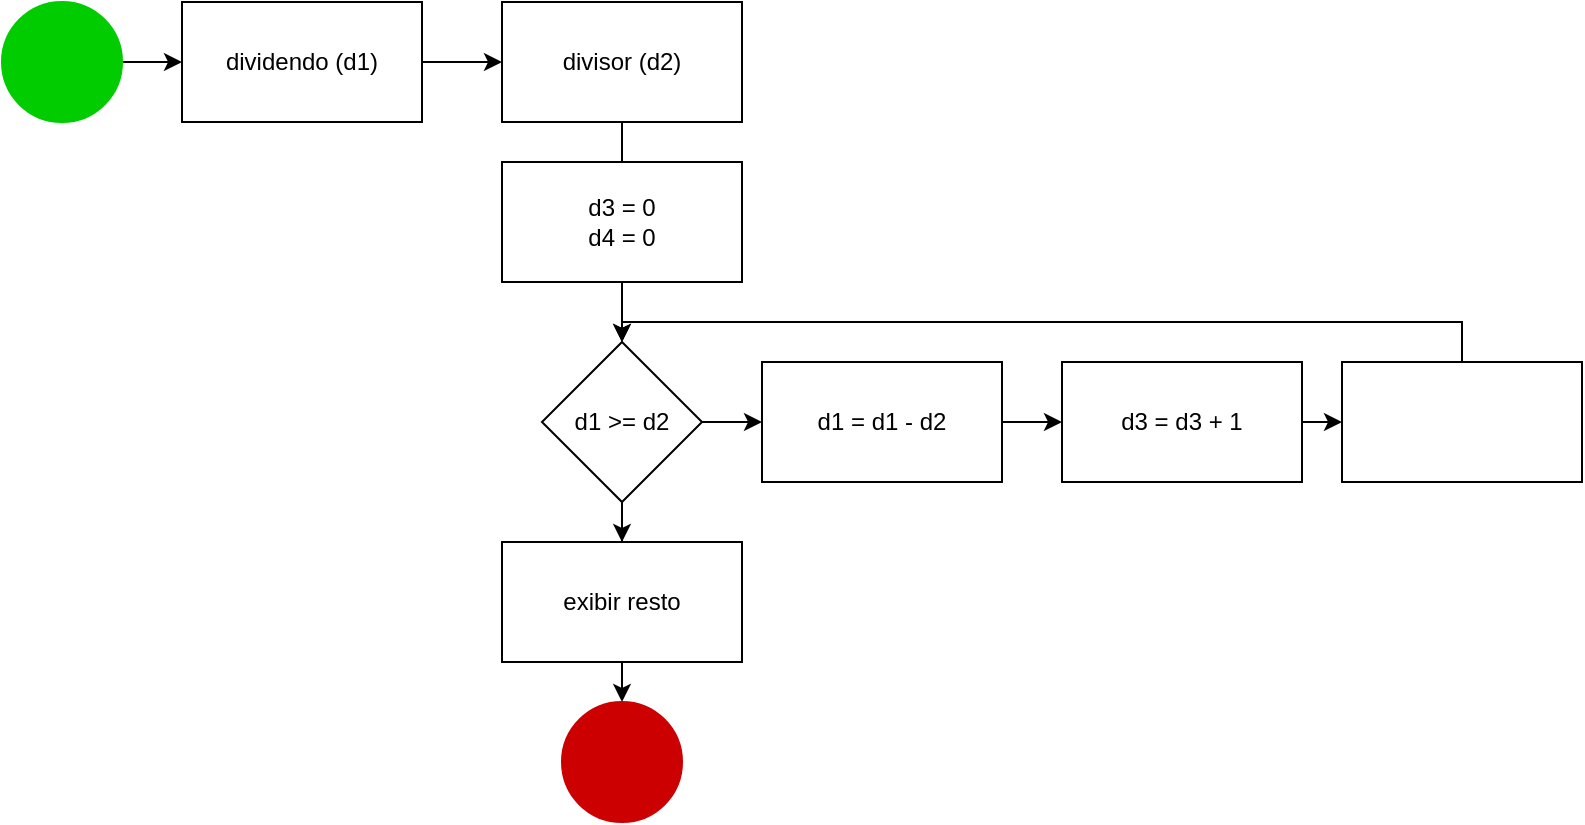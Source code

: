 <mxfile version="28.0.6">
  <diagram name="Diagrama Resto Divisão" id="kKyDyJnYF57axxgwC6yv">
    <mxGraphModel dx="846" dy="516" grid="1" gridSize="10" guides="1" tooltips="1" connect="1" arrows="1" fold="1" page="1" pageScale="1" pageWidth="827" pageHeight="1169" math="0" shadow="0">
      <root>
        <mxCell id="0" />
        <mxCell id="1" parent="0" />
        <mxCell id="AqMV_YS9l6lvd5n9nkR--2" style="edgeStyle=orthogonalEdgeStyle;rounded=0;orthogonalLoop=1;jettySize=auto;html=1;exitX=1;exitY=0.5;exitDx=0;exitDy=0;" edge="1" parent="1" source="AqMV_YS9l6lvd5n9nkR--1" target="AqMV_YS9l6lvd5n9nkR--3">
          <mxGeometry relative="1" as="geometry">
            <mxPoint x="240" y="190" as="targetPoint" />
          </mxGeometry>
        </mxCell>
        <mxCell id="AqMV_YS9l6lvd5n9nkR--1" value="" style="ellipse;whiteSpace=wrap;html=1;aspect=fixed;strokeColor=#00CC00;fillColor=#00CC00;" vertex="1" parent="1">
          <mxGeometry x="150" y="150" width="60" height="60" as="geometry" />
        </mxCell>
        <mxCell id="AqMV_YS9l6lvd5n9nkR--4" style="edgeStyle=orthogonalEdgeStyle;rounded=0;orthogonalLoop=1;jettySize=auto;html=1;exitX=1;exitY=0.5;exitDx=0;exitDy=0;" edge="1" parent="1" source="AqMV_YS9l6lvd5n9nkR--3" target="AqMV_YS9l6lvd5n9nkR--5">
          <mxGeometry relative="1" as="geometry">
            <mxPoint x="440" y="190" as="targetPoint" />
          </mxGeometry>
        </mxCell>
        <mxCell id="AqMV_YS9l6lvd5n9nkR--3" value="dividendo (d1)" style="rounded=0;whiteSpace=wrap;html=1;" vertex="1" parent="1">
          <mxGeometry x="240" y="150" width="120" height="60" as="geometry" />
        </mxCell>
        <mxCell id="AqMV_YS9l6lvd5n9nkR--6" style="edgeStyle=orthogonalEdgeStyle;rounded=0;orthogonalLoop=1;jettySize=auto;html=1;exitX=0.5;exitY=1;exitDx=0;exitDy=0;" edge="1" parent="1" source="AqMV_YS9l6lvd5n9nkR--5">
          <mxGeometry relative="1" as="geometry">
            <mxPoint x="460" y="240" as="targetPoint" />
          </mxGeometry>
        </mxCell>
        <mxCell id="AqMV_YS9l6lvd5n9nkR--5" value="divisor (d2)" style="rounded=0;whiteSpace=wrap;html=1;" vertex="1" parent="1">
          <mxGeometry x="400" y="150" width="120" height="60" as="geometry" />
        </mxCell>
        <mxCell id="AqMV_YS9l6lvd5n9nkR--18" style="edgeStyle=orthogonalEdgeStyle;rounded=0;orthogonalLoop=1;jettySize=auto;html=1;exitX=0.5;exitY=1;exitDx=0;exitDy=0;" edge="1" parent="1" source="AqMV_YS9l6lvd5n9nkR--12" target="AqMV_YS9l6lvd5n9nkR--21">
          <mxGeometry relative="1" as="geometry">
            <mxPoint x="460" y="320" as="targetPoint" />
          </mxGeometry>
        </mxCell>
        <mxCell id="AqMV_YS9l6lvd5n9nkR--12" value="d3 = 0&lt;div&gt;d4 = 0&lt;/div&gt;" style="whiteSpace=wrap;html=1;rounded=0;" vertex="1" parent="1">
          <mxGeometry x="400" y="230" width="120" height="60" as="geometry" />
        </mxCell>
        <mxCell id="AqMV_YS9l6lvd5n9nkR--22" style="edgeStyle=orthogonalEdgeStyle;rounded=0;orthogonalLoop=1;jettySize=auto;html=1;exitX=1;exitY=0.5;exitDx=0;exitDy=0;" edge="1" parent="1" source="AqMV_YS9l6lvd5n9nkR--21" target="AqMV_YS9l6lvd5n9nkR--23">
          <mxGeometry relative="1" as="geometry">
            <mxPoint x="540" y="360" as="targetPoint" />
          </mxGeometry>
        </mxCell>
        <mxCell id="AqMV_YS9l6lvd5n9nkR--29" style="edgeStyle=orthogonalEdgeStyle;rounded=0;orthogonalLoop=1;jettySize=auto;html=1;exitX=0.5;exitY=1;exitDx=0;exitDy=0;" edge="1" parent="1" source="AqMV_YS9l6lvd5n9nkR--21" target="AqMV_YS9l6lvd5n9nkR--30">
          <mxGeometry relative="1" as="geometry">
            <mxPoint x="460" y="440" as="targetPoint" />
          </mxGeometry>
        </mxCell>
        <mxCell id="AqMV_YS9l6lvd5n9nkR--21" value="d1 &amp;gt;= d2" style="rhombus;whiteSpace=wrap;html=1;" vertex="1" parent="1">
          <mxGeometry x="420" y="320" width="80" height="80" as="geometry" />
        </mxCell>
        <mxCell id="AqMV_YS9l6lvd5n9nkR--24" style="edgeStyle=orthogonalEdgeStyle;rounded=0;orthogonalLoop=1;jettySize=auto;html=1;exitX=1;exitY=0.5;exitDx=0;exitDy=0;" edge="1" parent="1" source="AqMV_YS9l6lvd5n9nkR--23" target="AqMV_YS9l6lvd5n9nkR--25">
          <mxGeometry relative="1" as="geometry">
            <mxPoint x="690" y="360" as="targetPoint" />
          </mxGeometry>
        </mxCell>
        <mxCell id="AqMV_YS9l6lvd5n9nkR--23" value="d1 = d1 - d2" style="rounded=0;whiteSpace=wrap;html=1;" vertex="1" parent="1">
          <mxGeometry x="530" y="330" width="120" height="60" as="geometry" />
        </mxCell>
        <mxCell id="AqMV_YS9l6lvd5n9nkR--26" style="edgeStyle=orthogonalEdgeStyle;rounded=0;orthogonalLoop=1;jettySize=auto;html=1;exitX=1;exitY=0.5;exitDx=0;exitDy=0;" edge="1" parent="1" source="AqMV_YS9l6lvd5n9nkR--25" target="AqMV_YS9l6lvd5n9nkR--27">
          <mxGeometry relative="1" as="geometry">
            <mxPoint x="840" y="360" as="targetPoint" />
            <Array as="points">
              <mxPoint x="820" y="360" />
              <mxPoint x="820" y="361" />
            </Array>
          </mxGeometry>
        </mxCell>
        <mxCell id="AqMV_YS9l6lvd5n9nkR--25" value="d3 = d3 + 1" style="rounded=0;whiteSpace=wrap;html=1;" vertex="1" parent="1">
          <mxGeometry x="680" y="330" width="120" height="60" as="geometry" />
        </mxCell>
        <mxCell id="AqMV_YS9l6lvd5n9nkR--28" style="edgeStyle=orthogonalEdgeStyle;rounded=0;orthogonalLoop=1;jettySize=auto;html=1;exitX=0.5;exitY=0;exitDx=0;exitDy=0;entryX=0.5;entryY=0;entryDx=0;entryDy=0;" edge="1" parent="1" source="AqMV_YS9l6lvd5n9nkR--27" target="AqMV_YS9l6lvd5n9nkR--21">
          <mxGeometry relative="1" as="geometry" />
        </mxCell>
        <mxCell id="AqMV_YS9l6lvd5n9nkR--27" value="" style="rounded=0;whiteSpace=wrap;html=1;" vertex="1" parent="1">
          <mxGeometry x="820" y="330" width="120" height="60" as="geometry" />
        </mxCell>
        <mxCell id="AqMV_YS9l6lvd5n9nkR--33" style="edgeStyle=orthogonalEdgeStyle;rounded=0;orthogonalLoop=1;jettySize=auto;html=1;exitX=0.5;exitY=1;exitDx=0;exitDy=0;entryX=0.5;entryY=0;entryDx=0;entryDy=0;" edge="1" parent="1" source="AqMV_YS9l6lvd5n9nkR--30" target="AqMV_YS9l6lvd5n9nkR--31">
          <mxGeometry relative="1" as="geometry" />
        </mxCell>
        <mxCell id="AqMV_YS9l6lvd5n9nkR--30" value="exibir resto" style="rounded=0;whiteSpace=wrap;html=1;" vertex="1" parent="1">
          <mxGeometry x="400" y="420" width="120" height="60" as="geometry" />
        </mxCell>
        <mxCell id="AqMV_YS9l6lvd5n9nkR--31" value="" style="ellipse;whiteSpace=wrap;html=1;aspect=fixed;strokeColor=#CC0000;fillColor=#CC0000;" vertex="1" parent="1">
          <mxGeometry x="430" y="500" width="60" height="60" as="geometry" />
        </mxCell>
      </root>
    </mxGraphModel>
  </diagram>
</mxfile>
